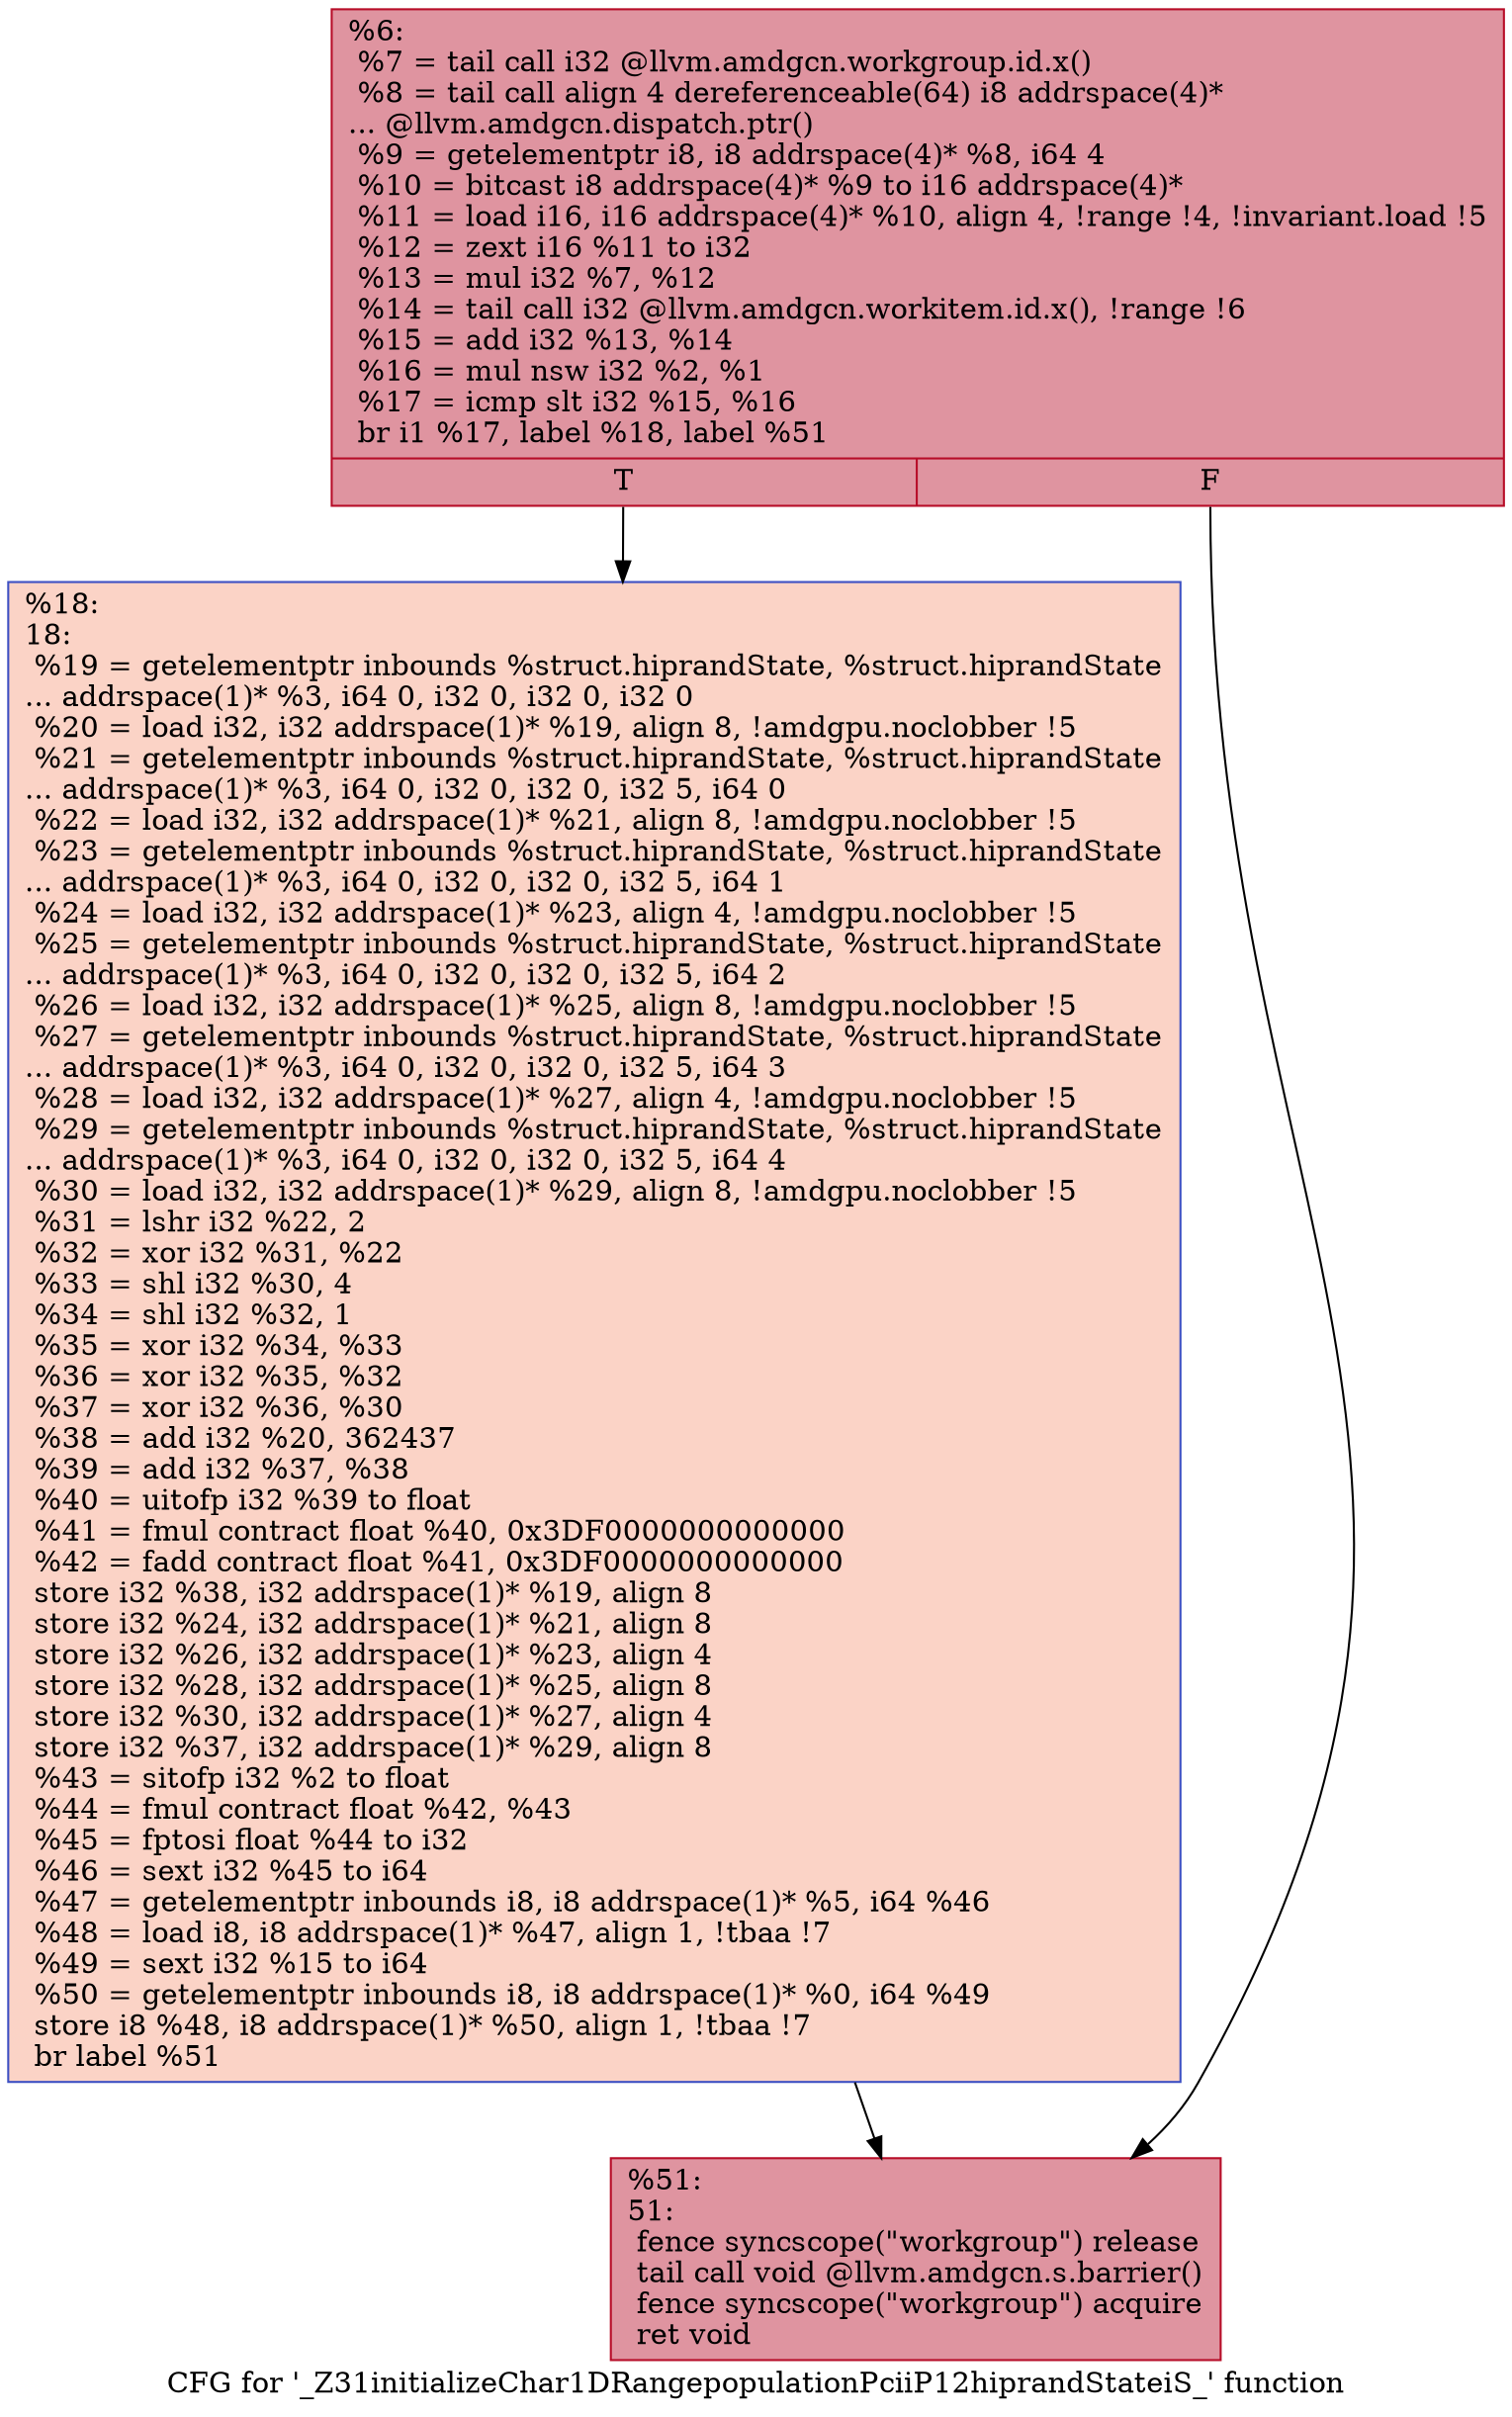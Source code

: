 digraph "CFG for '_Z31initializeChar1DRangepopulationPciiP12hiprandStateiS_' function" {
	label="CFG for '_Z31initializeChar1DRangepopulationPciiP12hiprandStateiS_' function";

	Node0x482f4b0 [shape=record,color="#b70d28ff", style=filled, fillcolor="#b70d2870",label="{%6:\l  %7 = tail call i32 @llvm.amdgcn.workgroup.id.x()\l  %8 = tail call align 4 dereferenceable(64) i8 addrspace(4)*\l... @llvm.amdgcn.dispatch.ptr()\l  %9 = getelementptr i8, i8 addrspace(4)* %8, i64 4\l  %10 = bitcast i8 addrspace(4)* %9 to i16 addrspace(4)*\l  %11 = load i16, i16 addrspace(4)* %10, align 4, !range !4, !invariant.load !5\l  %12 = zext i16 %11 to i32\l  %13 = mul i32 %7, %12\l  %14 = tail call i32 @llvm.amdgcn.workitem.id.x(), !range !6\l  %15 = add i32 %13, %14\l  %16 = mul nsw i32 %2, %1\l  %17 = icmp slt i32 %15, %16\l  br i1 %17, label %18, label %51\l|{<s0>T|<s1>F}}"];
	Node0x482f4b0:s0 -> Node0x4831410;
	Node0x482f4b0:s1 -> Node0x48314a0;
	Node0x4831410 [shape=record,color="#3d50c3ff", style=filled, fillcolor="#f59c7d70",label="{%18:\l18:                                               \l  %19 = getelementptr inbounds %struct.hiprandState, %struct.hiprandState\l... addrspace(1)* %3, i64 0, i32 0, i32 0, i32 0\l  %20 = load i32, i32 addrspace(1)* %19, align 8, !amdgpu.noclobber !5\l  %21 = getelementptr inbounds %struct.hiprandState, %struct.hiprandState\l... addrspace(1)* %3, i64 0, i32 0, i32 0, i32 5, i64 0\l  %22 = load i32, i32 addrspace(1)* %21, align 8, !amdgpu.noclobber !5\l  %23 = getelementptr inbounds %struct.hiprandState, %struct.hiprandState\l... addrspace(1)* %3, i64 0, i32 0, i32 0, i32 5, i64 1\l  %24 = load i32, i32 addrspace(1)* %23, align 4, !amdgpu.noclobber !5\l  %25 = getelementptr inbounds %struct.hiprandState, %struct.hiprandState\l... addrspace(1)* %3, i64 0, i32 0, i32 0, i32 5, i64 2\l  %26 = load i32, i32 addrspace(1)* %25, align 8, !amdgpu.noclobber !5\l  %27 = getelementptr inbounds %struct.hiprandState, %struct.hiprandState\l... addrspace(1)* %3, i64 0, i32 0, i32 0, i32 5, i64 3\l  %28 = load i32, i32 addrspace(1)* %27, align 4, !amdgpu.noclobber !5\l  %29 = getelementptr inbounds %struct.hiprandState, %struct.hiprandState\l... addrspace(1)* %3, i64 0, i32 0, i32 0, i32 5, i64 4\l  %30 = load i32, i32 addrspace(1)* %29, align 8, !amdgpu.noclobber !5\l  %31 = lshr i32 %22, 2\l  %32 = xor i32 %31, %22\l  %33 = shl i32 %30, 4\l  %34 = shl i32 %32, 1\l  %35 = xor i32 %34, %33\l  %36 = xor i32 %35, %32\l  %37 = xor i32 %36, %30\l  %38 = add i32 %20, 362437\l  %39 = add i32 %37, %38\l  %40 = uitofp i32 %39 to float\l  %41 = fmul contract float %40, 0x3DF0000000000000\l  %42 = fadd contract float %41, 0x3DF0000000000000\l  store i32 %38, i32 addrspace(1)* %19, align 8\l  store i32 %24, i32 addrspace(1)* %21, align 8\l  store i32 %26, i32 addrspace(1)* %23, align 4\l  store i32 %28, i32 addrspace(1)* %25, align 8\l  store i32 %30, i32 addrspace(1)* %27, align 4\l  store i32 %37, i32 addrspace(1)* %29, align 8\l  %43 = sitofp i32 %2 to float\l  %44 = fmul contract float %42, %43\l  %45 = fptosi float %44 to i32\l  %46 = sext i32 %45 to i64\l  %47 = getelementptr inbounds i8, i8 addrspace(1)* %5, i64 %46\l  %48 = load i8, i8 addrspace(1)* %47, align 1, !tbaa !7\l  %49 = sext i32 %15 to i64\l  %50 = getelementptr inbounds i8, i8 addrspace(1)* %0, i64 %49\l  store i8 %48, i8 addrspace(1)* %50, align 1, !tbaa !7\l  br label %51\l}"];
	Node0x4831410 -> Node0x48314a0;
	Node0x48314a0 [shape=record,color="#b70d28ff", style=filled, fillcolor="#b70d2870",label="{%51:\l51:                                               \l  fence syncscope(\"workgroup\") release\l  tail call void @llvm.amdgcn.s.barrier()\l  fence syncscope(\"workgroup\") acquire\l  ret void\l}"];
}
